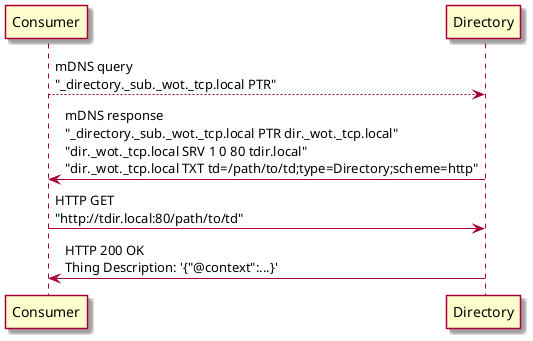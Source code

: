 @startuml
skin rose
skinparam defaultFontName "Noto Sans"
participant "Consumer" as Consumer
participant "Directory" as Directory

Consumer --> Directory : mDNS query\n"_directory._sub._wot._tcp.local PTR"
Directory ->  Consumer : mDNS response\n"_directory._sub._wot._tcp.local PTR dir._wot._tcp.local"\n"dir._wot._tcp.local SRV 1 0 80 tdir.local"\n"dir._wot._tcp.local TXT td=/path/to/td;type=Directory;scheme=http"
Consumer -> Directory  : HTTP GET\n"http://tdir.local:80/path/to/td"
Directory ->  Consumer : HTTP 200 OK\nThing Description: '{"@context":...}'
@enduml